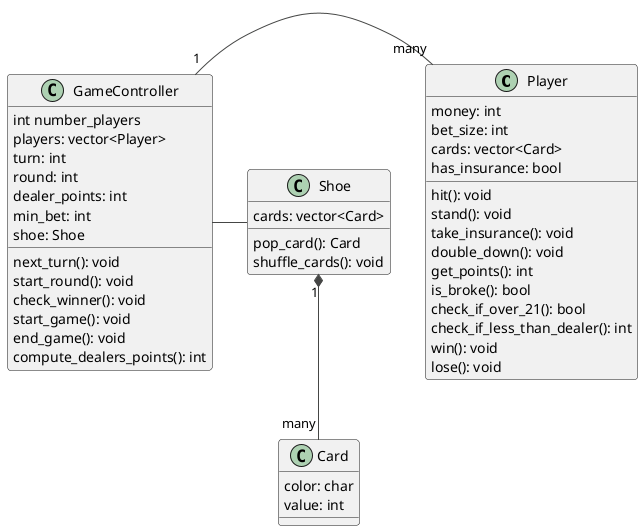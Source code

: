 @startuml
' !theme plain
!theme vibrant

class Player {
  money: int
  bet_size: int
  cards: vector<Card> 
  hit(): void
  stand(): void
  take_insurance(): void
  double_down(): void
  has_insurance: bool
  get_points(): int
  is_broke(): bool
  check_if_over_21(): bool
  check_if_less_than_dealer(): int
  win(): void
  lose(): void
}
  
class Card {
  color: char
  value: int
}

class GameController{
  int number_players
  players: vector<Player>
  turn: int
  round: int
  dealer_points: int
  min_bet: int
  next_turn(): void
  start_round(): void
  check_winner(): void
  start_game(): void
  end_game(): void
  compute_dealers_points(): int
  shoe: Shoe
}

class Shoe{
  cards: vector<Card> 
  pop_card(): Card
  shuffle_cards(): void
}

Shoe "1" *-- "many" Card 


GameController "1" - "many" Player 

GameController - Shoe
@enduml
